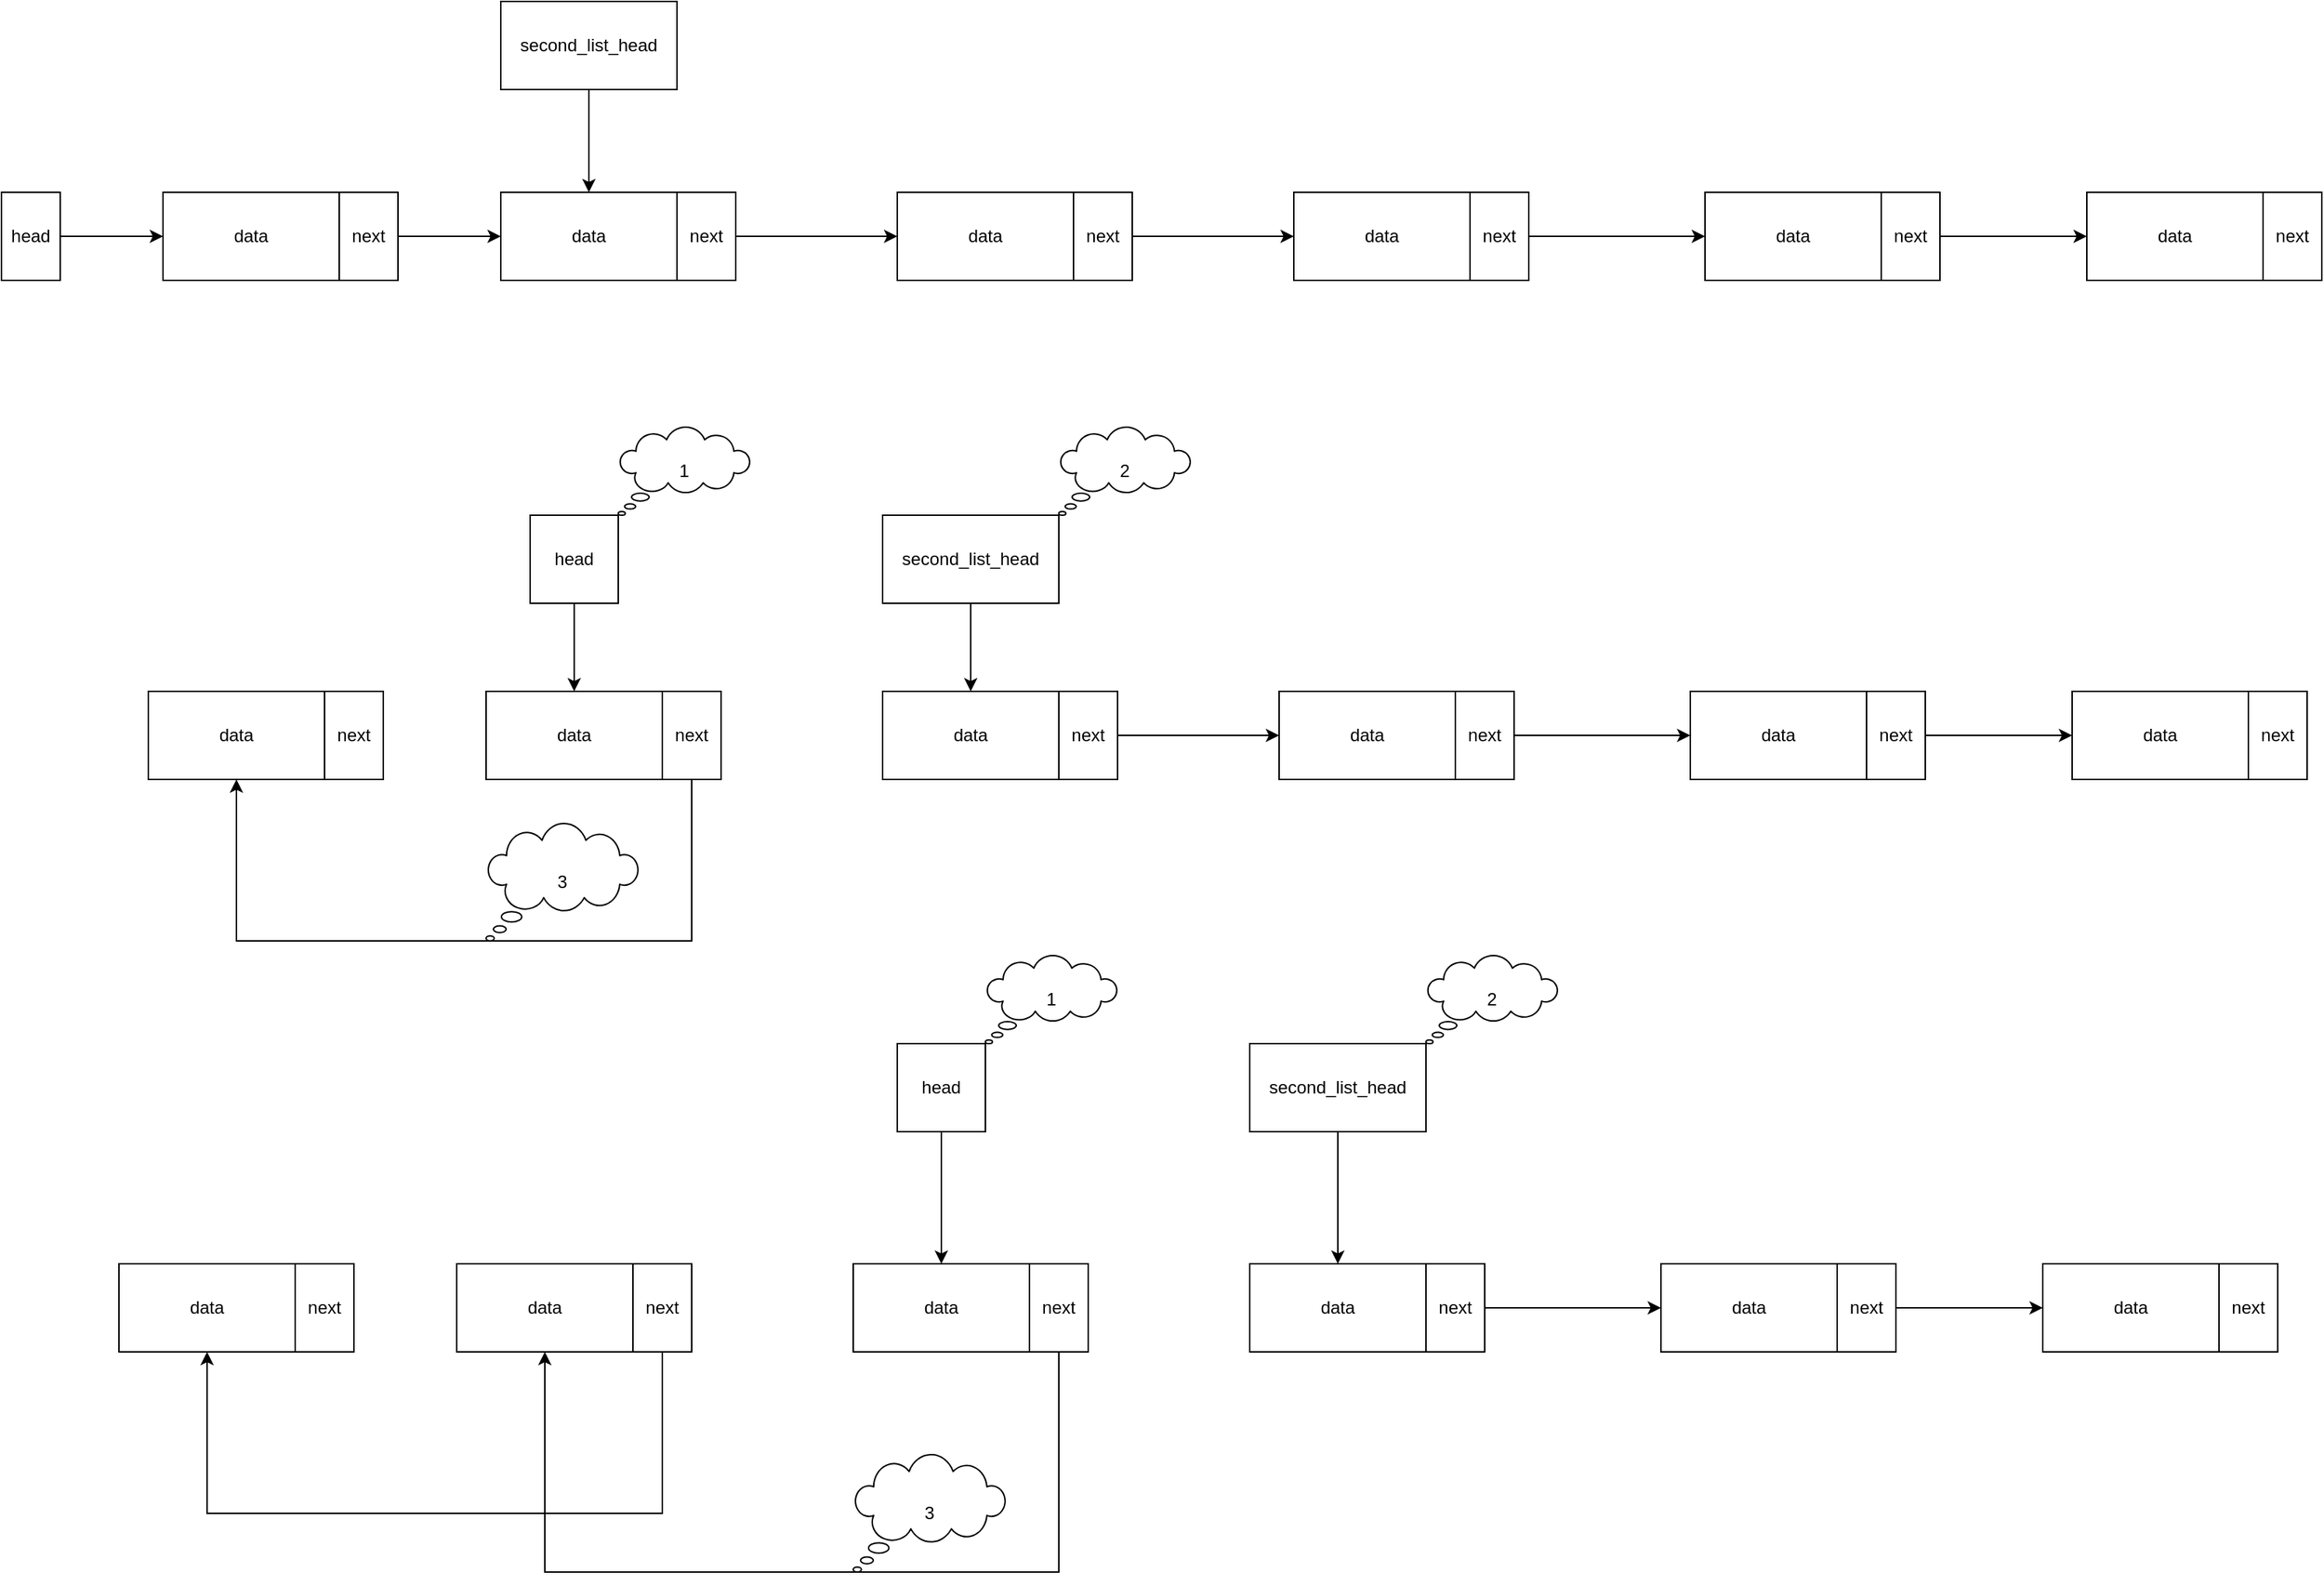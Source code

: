 <mxfile version="16.2.4" type="github">
  <diagram id="7MMlL8TGog8yBvPdSS11" name="Page-1">
    <mxGraphModel dx="2031" dy="1086" grid="1" gridSize="10" guides="1" tooltips="1" connect="1" arrows="1" fold="1" page="1" pageScale="1" pageWidth="827" pageHeight="1169" math="0" shadow="0">
      <root>
        <mxCell id="0" />
        <mxCell id="1" parent="0" />
        <mxCell id="2IhFbxCM1XliAGJ_DBka-1" value="data" style="rounded=0;whiteSpace=wrap;html=1;" vertex="1" parent="1">
          <mxGeometry x="140" y="360" width="120" height="60" as="geometry" />
        </mxCell>
        <mxCell id="2IhFbxCM1XliAGJ_DBka-14" style="edgeStyle=orthogonalEdgeStyle;rounded=0;orthogonalLoop=1;jettySize=auto;html=1;entryX=0;entryY=0.5;entryDx=0;entryDy=0;" edge="1" parent="1" source="2IhFbxCM1XliAGJ_DBka-2" target="2IhFbxCM1XliAGJ_DBka-3">
          <mxGeometry relative="1" as="geometry" />
        </mxCell>
        <mxCell id="2IhFbxCM1XliAGJ_DBka-2" value="next" style="rounded=0;whiteSpace=wrap;html=1;" vertex="1" parent="1">
          <mxGeometry x="260" y="360" width="40" height="60" as="geometry" />
        </mxCell>
        <mxCell id="2IhFbxCM1XliAGJ_DBka-3" value="data" style="rounded=0;whiteSpace=wrap;html=1;" vertex="1" parent="1">
          <mxGeometry x="370" y="360" width="120" height="60" as="geometry" />
        </mxCell>
        <mxCell id="2IhFbxCM1XliAGJ_DBka-15" style="edgeStyle=orthogonalEdgeStyle;rounded=0;orthogonalLoop=1;jettySize=auto;html=1;entryX=0;entryY=0.5;entryDx=0;entryDy=0;" edge="1" parent="1" source="2IhFbxCM1XliAGJ_DBka-4" target="2IhFbxCM1XliAGJ_DBka-11">
          <mxGeometry relative="1" as="geometry" />
        </mxCell>
        <mxCell id="2IhFbxCM1XliAGJ_DBka-4" value="next" style="rounded=0;whiteSpace=wrap;html=1;" vertex="1" parent="1">
          <mxGeometry x="490" y="360" width="40" height="60" as="geometry" />
        </mxCell>
        <mxCell id="2IhFbxCM1XliAGJ_DBka-5" value="data" style="rounded=0;whiteSpace=wrap;html=1;" vertex="1" parent="1">
          <mxGeometry x="1450" y="360" width="120" height="60" as="geometry" />
        </mxCell>
        <mxCell id="2IhFbxCM1XliAGJ_DBka-6" value="next" style="rounded=0;whiteSpace=wrap;html=1;" vertex="1" parent="1">
          <mxGeometry x="1570" y="360" width="40" height="60" as="geometry" />
        </mxCell>
        <mxCell id="2IhFbxCM1XliAGJ_DBka-7" value="data" style="rounded=0;whiteSpace=wrap;html=1;" vertex="1" parent="1">
          <mxGeometry x="910" y="360" width="120" height="60" as="geometry" />
        </mxCell>
        <mxCell id="2IhFbxCM1XliAGJ_DBka-17" style="edgeStyle=orthogonalEdgeStyle;rounded=0;orthogonalLoop=1;jettySize=auto;html=1;entryX=0;entryY=0.5;entryDx=0;entryDy=0;" edge="1" parent="1" source="2IhFbxCM1XliAGJ_DBka-8" target="2IhFbxCM1XliAGJ_DBka-9">
          <mxGeometry relative="1" as="geometry" />
        </mxCell>
        <mxCell id="2IhFbxCM1XliAGJ_DBka-8" value="next" style="rounded=0;whiteSpace=wrap;html=1;" vertex="1" parent="1">
          <mxGeometry x="1030" y="360" width="40" height="60" as="geometry" />
        </mxCell>
        <mxCell id="2IhFbxCM1XliAGJ_DBka-9" value="data" style="rounded=0;whiteSpace=wrap;html=1;" vertex="1" parent="1">
          <mxGeometry x="1190" y="360" width="120" height="60" as="geometry" />
        </mxCell>
        <mxCell id="2IhFbxCM1XliAGJ_DBka-18" style="edgeStyle=orthogonalEdgeStyle;rounded=0;orthogonalLoop=1;jettySize=auto;html=1;" edge="1" parent="1" source="2IhFbxCM1XliAGJ_DBka-10" target="2IhFbxCM1XliAGJ_DBka-5">
          <mxGeometry relative="1" as="geometry">
            <mxPoint x="1060" y="400" as="targetPoint" />
          </mxGeometry>
        </mxCell>
        <mxCell id="2IhFbxCM1XliAGJ_DBka-10" value="next" style="rounded=0;whiteSpace=wrap;html=1;" vertex="1" parent="1">
          <mxGeometry x="1310" y="360" width="40" height="60" as="geometry" />
        </mxCell>
        <mxCell id="2IhFbxCM1XliAGJ_DBka-11" value="data" style="rounded=0;whiteSpace=wrap;html=1;" vertex="1" parent="1">
          <mxGeometry x="640" y="360" width="120" height="60" as="geometry" />
        </mxCell>
        <mxCell id="2IhFbxCM1XliAGJ_DBka-16" style="edgeStyle=orthogonalEdgeStyle;rounded=0;orthogonalLoop=1;jettySize=auto;html=1;entryX=0;entryY=0.5;entryDx=0;entryDy=0;" edge="1" parent="1" source="2IhFbxCM1XliAGJ_DBka-12" target="2IhFbxCM1XliAGJ_DBka-7">
          <mxGeometry relative="1" as="geometry" />
        </mxCell>
        <mxCell id="2IhFbxCM1XliAGJ_DBka-12" value="next" style="rounded=0;whiteSpace=wrap;html=1;" vertex="1" parent="1">
          <mxGeometry x="760" y="360" width="40" height="60" as="geometry" />
        </mxCell>
        <mxCell id="2IhFbxCM1XliAGJ_DBka-21" value="" style="edgeStyle=orthogonalEdgeStyle;rounded=0;orthogonalLoop=1;jettySize=auto;html=1;" edge="1" parent="1" source="2IhFbxCM1XliAGJ_DBka-20" target="2IhFbxCM1XliAGJ_DBka-1">
          <mxGeometry relative="1" as="geometry" />
        </mxCell>
        <mxCell id="2IhFbxCM1XliAGJ_DBka-20" value="head" style="rounded=0;whiteSpace=wrap;html=1;" vertex="1" parent="1">
          <mxGeometry x="30" y="360" width="40" height="60" as="geometry" />
        </mxCell>
        <mxCell id="2IhFbxCM1XliAGJ_DBka-25" value="" style="edgeStyle=orthogonalEdgeStyle;rounded=0;orthogonalLoop=1;jettySize=auto;html=1;" edge="1" parent="1" source="2IhFbxCM1XliAGJ_DBka-24" target="2IhFbxCM1XliAGJ_DBka-3">
          <mxGeometry relative="1" as="geometry" />
        </mxCell>
        <mxCell id="2IhFbxCM1XliAGJ_DBka-24" value="second_list_head" style="rounded=0;whiteSpace=wrap;html=1;" vertex="1" parent="1">
          <mxGeometry x="370" y="230" width="120" height="60" as="geometry" />
        </mxCell>
        <mxCell id="2IhFbxCM1XliAGJ_DBka-49" value="data" style="rounded=0;whiteSpace=wrap;html=1;" vertex="1" parent="1">
          <mxGeometry x="130" y="700" width="120" height="60" as="geometry" />
        </mxCell>
        <mxCell id="2IhFbxCM1XliAGJ_DBka-50" value="next" style="rounded=0;whiteSpace=wrap;html=1;" vertex="1" parent="1">
          <mxGeometry x="250" y="700" width="40" height="60" as="geometry" />
        </mxCell>
        <mxCell id="2IhFbxCM1XliAGJ_DBka-51" value="data" style="rounded=0;whiteSpace=wrap;html=1;" vertex="1" parent="1">
          <mxGeometry x="360" y="700" width="120" height="60" as="geometry" />
        </mxCell>
        <mxCell id="2IhFbxCM1XliAGJ_DBka-52" style="edgeStyle=orthogonalEdgeStyle;rounded=0;orthogonalLoop=1;jettySize=auto;html=1;entryX=0.5;entryY=1;entryDx=0;entryDy=0;" edge="1" parent="1" source="2IhFbxCM1XliAGJ_DBka-53" target="2IhFbxCM1XliAGJ_DBka-49">
          <mxGeometry relative="1" as="geometry">
            <Array as="points">
              <mxPoint x="500" y="870" />
              <mxPoint x="190" y="870" />
            </Array>
          </mxGeometry>
        </mxCell>
        <mxCell id="2IhFbxCM1XliAGJ_DBka-53" value="next" style="rounded=0;whiteSpace=wrap;html=1;" vertex="1" parent="1">
          <mxGeometry x="480" y="700" width="40" height="60" as="geometry" />
        </mxCell>
        <mxCell id="2IhFbxCM1XliAGJ_DBka-54" value="data" style="rounded=0;whiteSpace=wrap;html=1;" vertex="1" parent="1">
          <mxGeometry x="1440" y="700" width="120" height="60" as="geometry" />
        </mxCell>
        <mxCell id="2IhFbxCM1XliAGJ_DBka-55" value="next" style="rounded=0;whiteSpace=wrap;html=1;" vertex="1" parent="1">
          <mxGeometry x="1560" y="700" width="40" height="60" as="geometry" />
        </mxCell>
        <mxCell id="2IhFbxCM1XliAGJ_DBka-56" value="data" style="rounded=0;whiteSpace=wrap;html=1;" vertex="1" parent="1">
          <mxGeometry x="900" y="700" width="120" height="60" as="geometry" />
        </mxCell>
        <mxCell id="2IhFbxCM1XliAGJ_DBka-57" style="edgeStyle=orthogonalEdgeStyle;rounded=0;orthogonalLoop=1;jettySize=auto;html=1;entryX=0;entryY=0.5;entryDx=0;entryDy=0;" edge="1" parent="1" source="2IhFbxCM1XliAGJ_DBka-58" target="2IhFbxCM1XliAGJ_DBka-59">
          <mxGeometry relative="1" as="geometry" />
        </mxCell>
        <mxCell id="2IhFbxCM1XliAGJ_DBka-58" value="next" style="rounded=0;whiteSpace=wrap;html=1;" vertex="1" parent="1">
          <mxGeometry x="1020" y="700" width="40" height="60" as="geometry" />
        </mxCell>
        <mxCell id="2IhFbxCM1XliAGJ_DBka-59" value="data" style="rounded=0;whiteSpace=wrap;html=1;" vertex="1" parent="1">
          <mxGeometry x="1180" y="700" width="120" height="60" as="geometry" />
        </mxCell>
        <mxCell id="2IhFbxCM1XliAGJ_DBka-60" style="edgeStyle=orthogonalEdgeStyle;rounded=0;orthogonalLoop=1;jettySize=auto;html=1;" edge="1" parent="1" source="2IhFbxCM1XliAGJ_DBka-61" target="2IhFbxCM1XliAGJ_DBka-54">
          <mxGeometry relative="1" as="geometry">
            <mxPoint x="1050" y="740" as="targetPoint" />
          </mxGeometry>
        </mxCell>
        <mxCell id="2IhFbxCM1XliAGJ_DBka-61" value="next" style="rounded=0;whiteSpace=wrap;html=1;" vertex="1" parent="1">
          <mxGeometry x="1300" y="700" width="40" height="60" as="geometry" />
        </mxCell>
        <mxCell id="2IhFbxCM1XliAGJ_DBka-62" value="data" style="rounded=0;whiteSpace=wrap;html=1;" vertex="1" parent="1">
          <mxGeometry x="630" y="700" width="120" height="60" as="geometry" />
        </mxCell>
        <mxCell id="2IhFbxCM1XliAGJ_DBka-63" style="edgeStyle=orthogonalEdgeStyle;rounded=0;orthogonalLoop=1;jettySize=auto;html=1;entryX=0;entryY=0.5;entryDx=0;entryDy=0;" edge="1" parent="1" source="2IhFbxCM1XliAGJ_DBka-64" target="2IhFbxCM1XliAGJ_DBka-56">
          <mxGeometry relative="1" as="geometry" />
        </mxCell>
        <mxCell id="2IhFbxCM1XliAGJ_DBka-64" value="next" style="rounded=0;whiteSpace=wrap;html=1;" vertex="1" parent="1">
          <mxGeometry x="750" y="700" width="40" height="60" as="geometry" />
        </mxCell>
        <mxCell id="2IhFbxCM1XliAGJ_DBka-67" value="" style="edgeStyle=orthogonalEdgeStyle;rounded=0;orthogonalLoop=1;jettySize=auto;html=1;entryX=0.5;entryY=0;entryDx=0;entryDy=0;" edge="1" parent="1" source="2IhFbxCM1XliAGJ_DBka-68" target="2IhFbxCM1XliAGJ_DBka-51">
          <mxGeometry relative="1" as="geometry" />
        </mxCell>
        <mxCell id="2IhFbxCM1XliAGJ_DBka-68" value="head" style="rounded=0;whiteSpace=wrap;html=1;" vertex="1" parent="1">
          <mxGeometry x="390" y="580" width="60" height="60" as="geometry" />
        </mxCell>
        <mxCell id="2IhFbxCM1XliAGJ_DBka-69" value="" style="edgeStyle=orthogonalEdgeStyle;rounded=0;orthogonalLoop=1;jettySize=auto;html=1;" edge="1" parent="1" source="2IhFbxCM1XliAGJ_DBka-70" target="2IhFbxCM1XliAGJ_DBka-62">
          <mxGeometry relative="1" as="geometry" />
        </mxCell>
        <mxCell id="2IhFbxCM1XliAGJ_DBka-70" value="second_list_head" style="rounded=0;whiteSpace=wrap;html=1;" vertex="1" parent="1">
          <mxGeometry x="630" y="580" width="120" height="60" as="geometry" />
        </mxCell>
        <mxCell id="2IhFbxCM1XliAGJ_DBka-71" value="1" style="whiteSpace=wrap;html=1;shape=mxgraph.basic.cloud_callout" vertex="1" parent="1">
          <mxGeometry x="450" y="520" width="90" height="60" as="geometry" />
        </mxCell>
        <mxCell id="2IhFbxCM1XliAGJ_DBka-72" value="2" style="whiteSpace=wrap;html=1;shape=mxgraph.basic.cloud_callout" vertex="1" parent="1">
          <mxGeometry x="750" y="520" width="90" height="60" as="geometry" />
        </mxCell>
        <mxCell id="2IhFbxCM1XliAGJ_DBka-73" value="3" style="whiteSpace=wrap;html=1;shape=mxgraph.basic.cloud_callout" vertex="1" parent="1">
          <mxGeometry x="360" y="790" width="104" height="80" as="geometry" />
        </mxCell>
        <mxCell id="2IhFbxCM1XliAGJ_DBka-76" value="data" style="rounded=0;whiteSpace=wrap;html=1;" vertex="1" parent="1">
          <mxGeometry x="110" y="1090" width="120" height="60" as="geometry" />
        </mxCell>
        <mxCell id="2IhFbxCM1XliAGJ_DBka-77" value="next" style="rounded=0;whiteSpace=wrap;html=1;" vertex="1" parent="1">
          <mxGeometry x="230" y="1090" width="40" height="60" as="geometry" />
        </mxCell>
        <mxCell id="2IhFbxCM1XliAGJ_DBka-78" value="data" style="rounded=0;whiteSpace=wrap;html=1;" vertex="1" parent="1">
          <mxGeometry x="340" y="1090" width="120" height="60" as="geometry" />
        </mxCell>
        <mxCell id="2IhFbxCM1XliAGJ_DBka-79" style="edgeStyle=orthogonalEdgeStyle;rounded=0;orthogonalLoop=1;jettySize=auto;html=1;entryX=0.5;entryY=1;entryDx=0;entryDy=0;" edge="1" parent="1" source="2IhFbxCM1XliAGJ_DBka-80" target="2IhFbxCM1XliAGJ_DBka-76">
          <mxGeometry relative="1" as="geometry">
            <Array as="points">
              <mxPoint x="480" y="1260" />
              <mxPoint x="170" y="1260" />
            </Array>
          </mxGeometry>
        </mxCell>
        <mxCell id="2IhFbxCM1XliAGJ_DBka-80" value="next" style="rounded=0;whiteSpace=wrap;html=1;" vertex="1" parent="1">
          <mxGeometry x="460" y="1090" width="40" height="60" as="geometry" />
        </mxCell>
        <mxCell id="2IhFbxCM1XliAGJ_DBka-81" value="data" style="rounded=0;whiteSpace=wrap;html=1;" vertex="1" parent="1">
          <mxGeometry x="1420" y="1090" width="120" height="60" as="geometry" />
        </mxCell>
        <mxCell id="2IhFbxCM1XliAGJ_DBka-82" value="next" style="rounded=0;whiteSpace=wrap;html=1;" vertex="1" parent="1">
          <mxGeometry x="1540" y="1090" width="40" height="60" as="geometry" />
        </mxCell>
        <mxCell id="2IhFbxCM1XliAGJ_DBka-83" value="data" style="rounded=0;whiteSpace=wrap;html=1;" vertex="1" parent="1">
          <mxGeometry x="880" y="1090" width="120" height="60" as="geometry" />
        </mxCell>
        <mxCell id="2IhFbxCM1XliAGJ_DBka-84" style="edgeStyle=orthogonalEdgeStyle;rounded=0;orthogonalLoop=1;jettySize=auto;html=1;entryX=0;entryY=0.5;entryDx=0;entryDy=0;" edge="1" parent="1" source="2IhFbxCM1XliAGJ_DBka-85" target="2IhFbxCM1XliAGJ_DBka-86">
          <mxGeometry relative="1" as="geometry" />
        </mxCell>
        <mxCell id="2IhFbxCM1XliAGJ_DBka-85" value="next" style="rounded=0;whiteSpace=wrap;html=1;" vertex="1" parent="1">
          <mxGeometry x="1000" y="1090" width="40" height="60" as="geometry" />
        </mxCell>
        <mxCell id="2IhFbxCM1XliAGJ_DBka-86" value="data" style="rounded=0;whiteSpace=wrap;html=1;" vertex="1" parent="1">
          <mxGeometry x="1160" y="1090" width="120" height="60" as="geometry" />
        </mxCell>
        <mxCell id="2IhFbxCM1XliAGJ_DBka-87" style="edgeStyle=orthogonalEdgeStyle;rounded=0;orthogonalLoop=1;jettySize=auto;html=1;" edge="1" parent="1" source="2IhFbxCM1XliAGJ_DBka-88" target="2IhFbxCM1XliAGJ_DBka-81">
          <mxGeometry relative="1" as="geometry">
            <mxPoint x="1030" y="1130" as="targetPoint" />
          </mxGeometry>
        </mxCell>
        <mxCell id="2IhFbxCM1XliAGJ_DBka-88" value="next" style="rounded=0;whiteSpace=wrap;html=1;" vertex="1" parent="1">
          <mxGeometry x="1280" y="1090" width="40" height="60" as="geometry" />
        </mxCell>
        <mxCell id="2IhFbxCM1XliAGJ_DBka-89" value="data" style="rounded=0;whiteSpace=wrap;html=1;" vertex="1" parent="1">
          <mxGeometry x="610" y="1090" width="120" height="60" as="geometry" />
        </mxCell>
        <mxCell id="2IhFbxCM1XliAGJ_DBka-100" style="edgeStyle=orthogonalEdgeStyle;rounded=0;orthogonalLoop=1;jettySize=auto;html=1;entryX=0.5;entryY=1;entryDx=0;entryDy=0;" edge="1" parent="1" source="2IhFbxCM1XliAGJ_DBka-91" target="2IhFbxCM1XliAGJ_DBka-78">
          <mxGeometry relative="1" as="geometry">
            <Array as="points">
              <mxPoint x="750" y="1300" />
              <mxPoint x="400" y="1300" />
            </Array>
          </mxGeometry>
        </mxCell>
        <mxCell id="2IhFbxCM1XliAGJ_DBka-91" value="next" style="rounded=0;whiteSpace=wrap;html=1;" vertex="1" parent="1">
          <mxGeometry x="730" y="1090" width="40" height="60" as="geometry" />
        </mxCell>
        <mxCell id="2IhFbxCM1XliAGJ_DBka-99" value="" style="edgeStyle=orthogonalEdgeStyle;rounded=0;orthogonalLoop=1;jettySize=auto;html=1;" edge="1" parent="1" source="2IhFbxCM1XliAGJ_DBka-93" target="2IhFbxCM1XliAGJ_DBka-89">
          <mxGeometry relative="1" as="geometry" />
        </mxCell>
        <mxCell id="2IhFbxCM1XliAGJ_DBka-93" value="head" style="rounded=0;whiteSpace=wrap;html=1;" vertex="1" parent="1">
          <mxGeometry x="640" y="940" width="60" height="60" as="geometry" />
        </mxCell>
        <mxCell id="2IhFbxCM1XliAGJ_DBka-94" value="" style="edgeStyle=orthogonalEdgeStyle;rounded=0;orthogonalLoop=1;jettySize=auto;html=1;" edge="1" parent="1" source="2IhFbxCM1XliAGJ_DBka-95" target="2IhFbxCM1XliAGJ_DBka-83">
          <mxGeometry relative="1" as="geometry">
            <mxPoint x="940" y="1080" as="targetPoint" />
          </mxGeometry>
        </mxCell>
        <mxCell id="2IhFbxCM1XliAGJ_DBka-95" value="second_list_head" style="rounded=0;whiteSpace=wrap;html=1;" vertex="1" parent="1">
          <mxGeometry x="880" y="940" width="120" height="60" as="geometry" />
        </mxCell>
        <mxCell id="2IhFbxCM1XliAGJ_DBka-96" value="1" style="whiteSpace=wrap;html=1;shape=mxgraph.basic.cloud_callout" vertex="1" parent="1">
          <mxGeometry x="700" y="880" width="90" height="60" as="geometry" />
        </mxCell>
        <mxCell id="2IhFbxCM1XliAGJ_DBka-97" value="2" style="whiteSpace=wrap;html=1;shape=mxgraph.basic.cloud_callout" vertex="1" parent="1">
          <mxGeometry x="1000" y="880" width="90" height="60" as="geometry" />
        </mxCell>
        <mxCell id="2IhFbxCM1XliAGJ_DBka-98" value="3" style="whiteSpace=wrap;html=1;shape=mxgraph.basic.cloud_callout" vertex="1" parent="1">
          <mxGeometry x="610" y="1220" width="104" height="80" as="geometry" />
        </mxCell>
      </root>
    </mxGraphModel>
  </diagram>
</mxfile>
